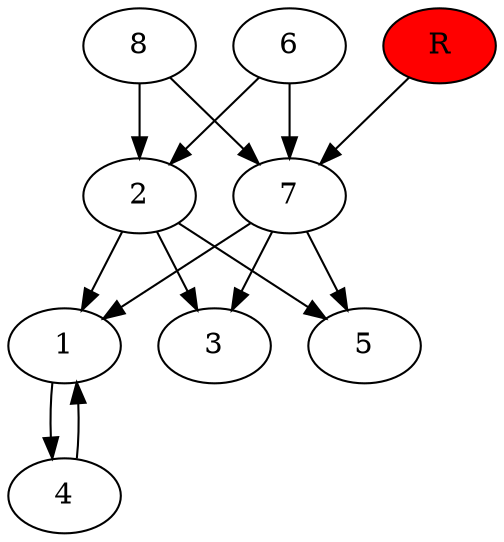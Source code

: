 digraph prb19269 {
	1
	2
	3
	4
	5
	6
	7
	8
	R [fillcolor="#ff0000" style=filled]
	1 -> 4
	2 -> 1
	2 -> 3
	2 -> 5
	4 -> 1
	6 -> 2
	6 -> 7
	7 -> 1
	7 -> 3
	7 -> 5
	8 -> 2
	8 -> 7
	R -> 7
}
